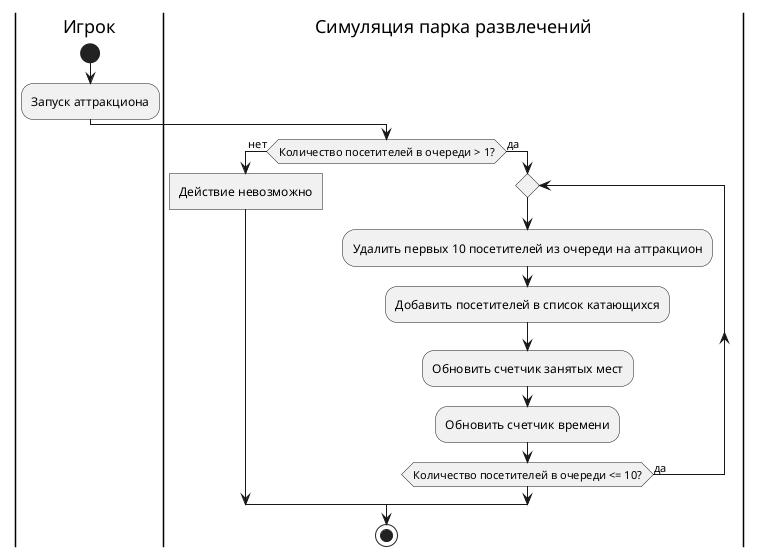 @startuml turn-attraction-on-activity-diagram
skinparam ConditionEndStyle hline
|Игрок|
start
:Запуск аттракциона;
|Симуляция парка развлечений|
if (Количество посетителей в очереди > 1?) then (нет)
:Действие невозможно]
else (да)
repeat
:Удалить первых 10 посетителей из очереди на аттракцион;
:Добавить посетителей в список катающихся;
:Обновить счетчик занятых мест;
:Обновить счетчик времени;
repeat while (Количество посетителей в очереди <= 10?) is (да)
endif
stop
@enduml
